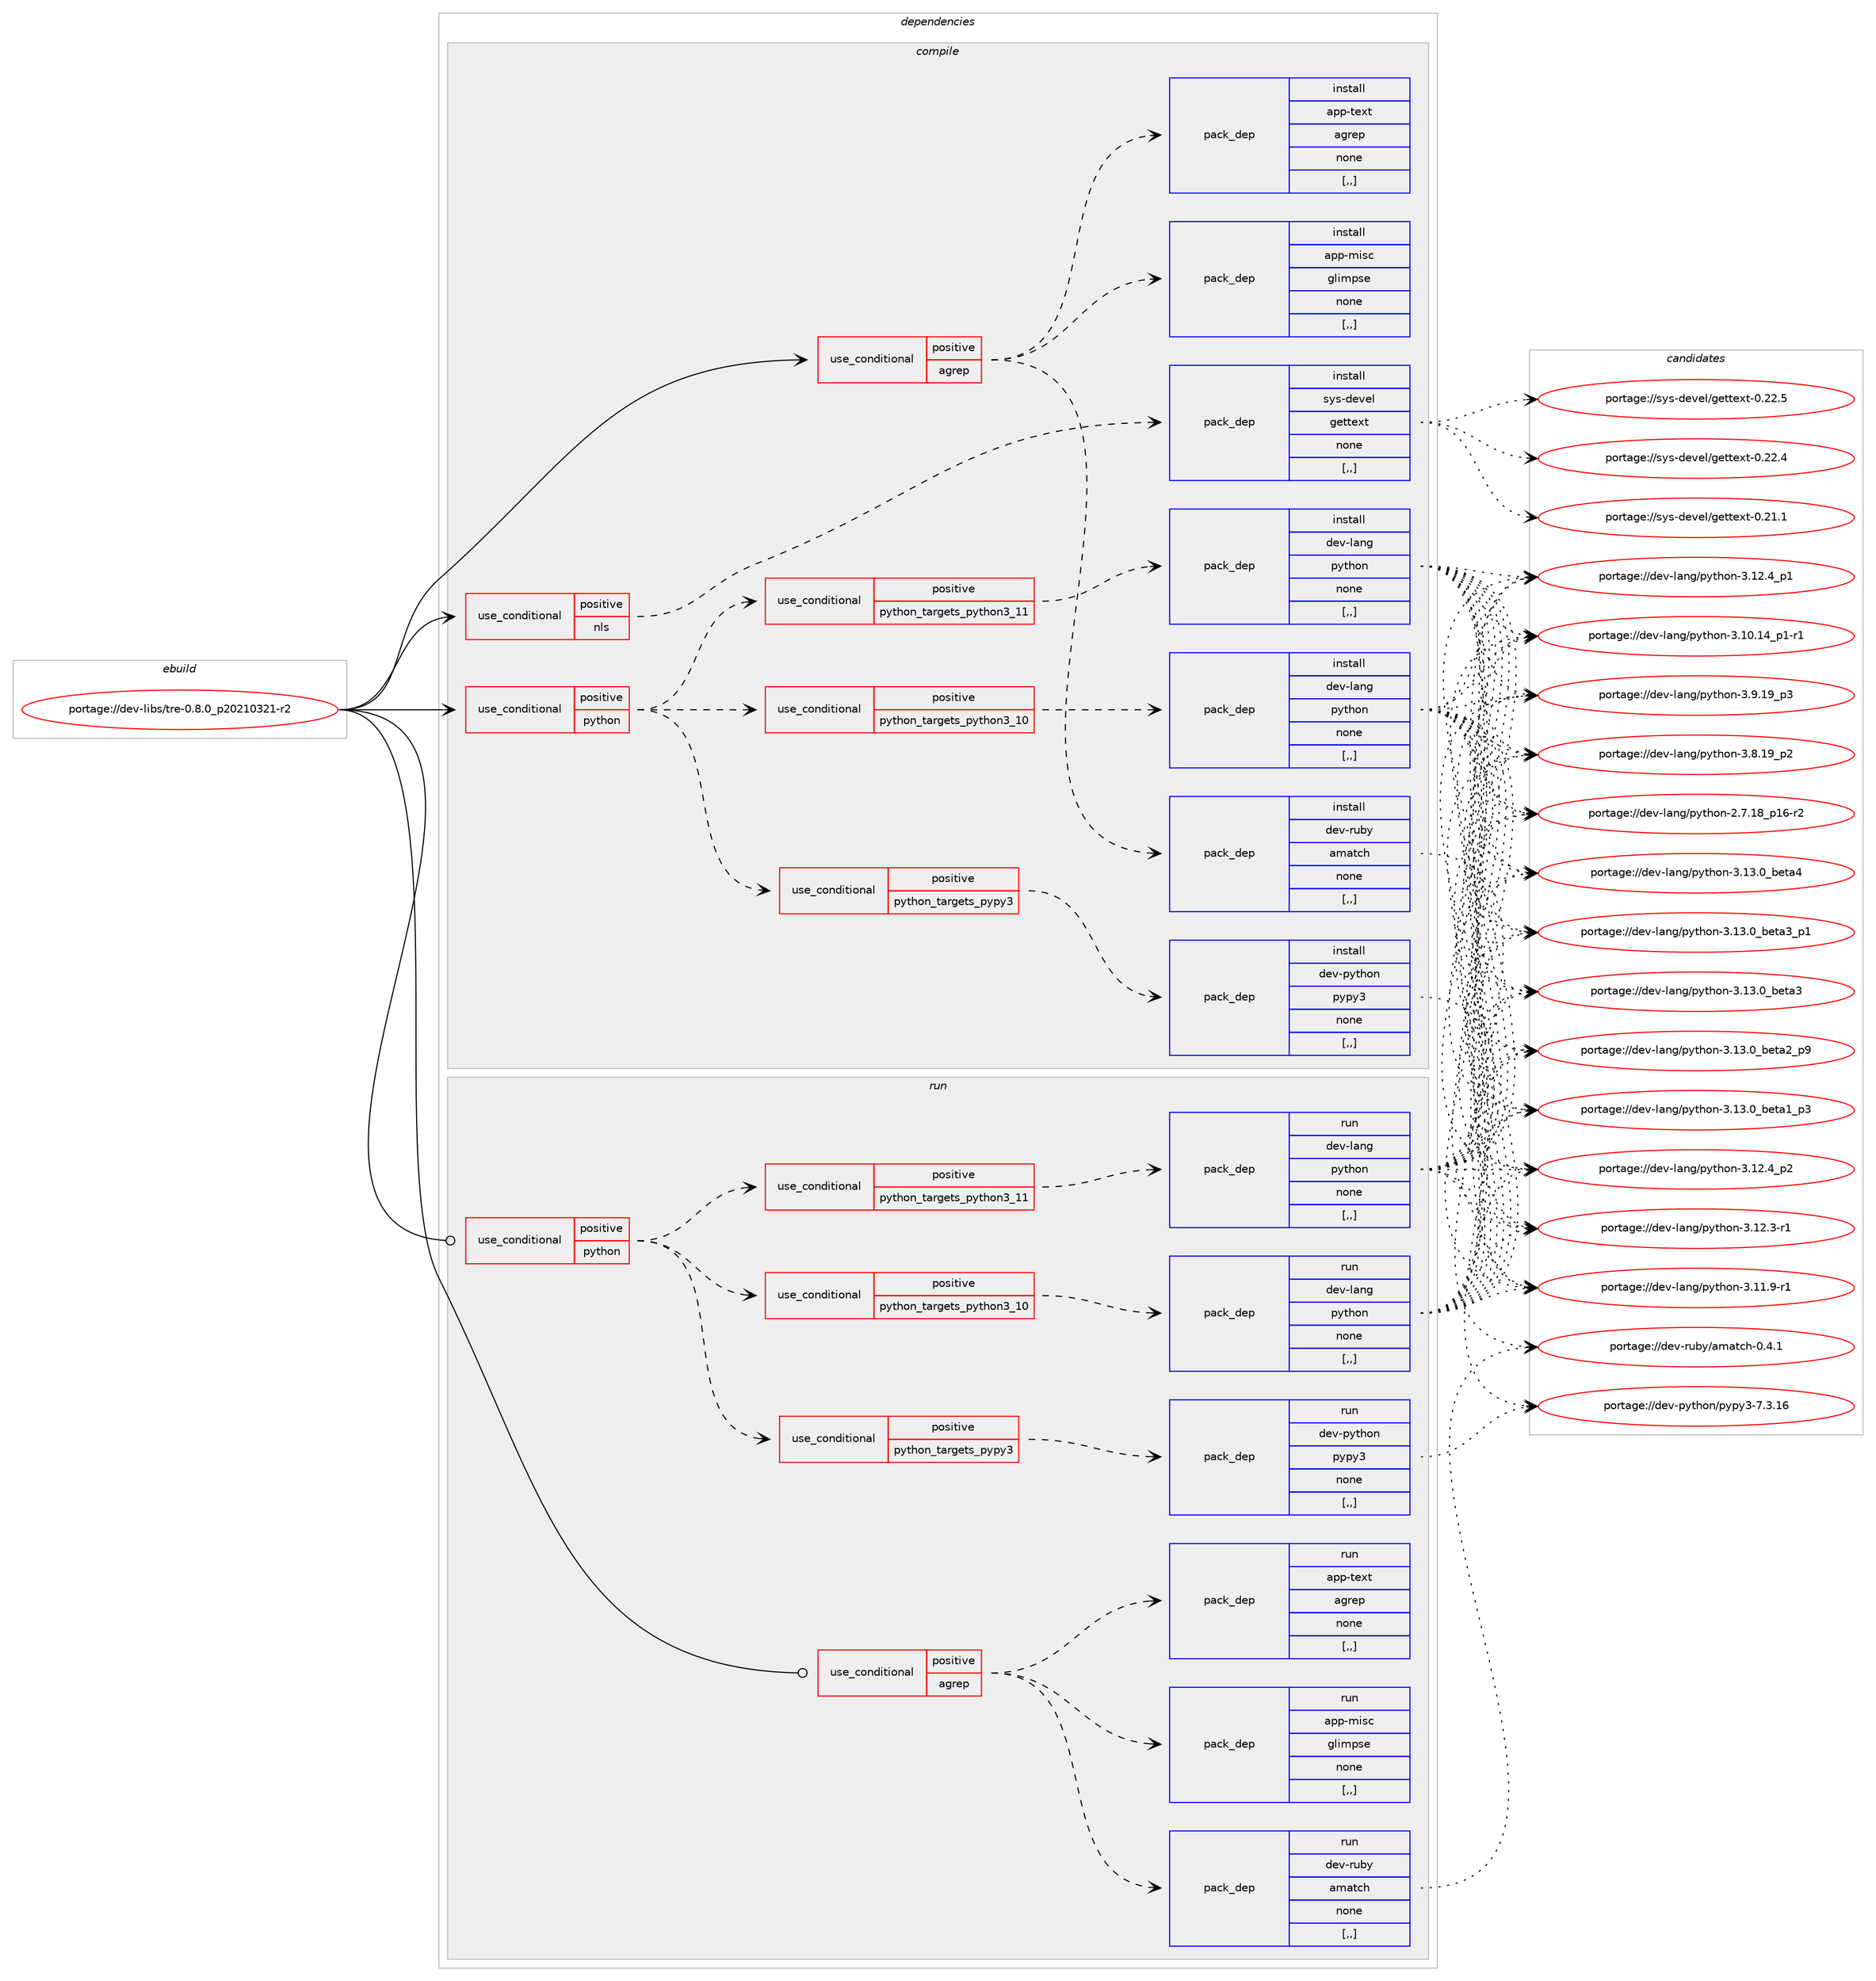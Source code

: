 digraph prolog {

# *************
# Graph options
# *************

newrank=true;
concentrate=true;
compound=true;
graph [rankdir=LR,fontname=Helvetica,fontsize=10,ranksep=1.5];#, ranksep=2.5, nodesep=0.2];
edge  [arrowhead=vee];
node  [fontname=Helvetica,fontsize=10];

# **********
# The ebuild
# **********

subgraph cluster_leftcol {
color=gray;
label=<<i>ebuild</i>>;
id [label="portage://dev-libs/tre-0.8.0_p20210321-r2", color=red, width=4, href="../dev-libs/tre-0.8.0_p20210321-r2.svg"];
}

# ****************
# The dependencies
# ****************

subgraph cluster_midcol {
color=gray;
label=<<i>dependencies</i>>;
subgraph cluster_compile {
fillcolor="#eeeeee";
style=filled;
label=<<i>compile</i>>;
subgraph cond28376 {
dependency114707 [label=<<TABLE BORDER="0" CELLBORDER="1" CELLSPACING="0" CELLPADDING="4"><TR><TD ROWSPAN="3" CELLPADDING="10">use_conditional</TD></TR><TR><TD>positive</TD></TR><TR><TD>agrep</TD></TR></TABLE>>, shape=none, color=red];
subgraph pack85132 {
dependency114708 [label=<<TABLE BORDER="0" CELLBORDER="1" CELLSPACING="0" CELLPADDING="4" WIDTH="220"><TR><TD ROWSPAN="6" CELLPADDING="30">pack_dep</TD></TR><TR><TD WIDTH="110">install</TD></TR><TR><TD>app-text</TD></TR><TR><TD>agrep</TD></TR><TR><TD>none</TD></TR><TR><TD>[,,]</TD></TR></TABLE>>, shape=none, color=blue];
}
dependency114707:e -> dependency114708:w [weight=20,style="dashed",arrowhead="vee"];
subgraph pack85133 {
dependency114709 [label=<<TABLE BORDER="0" CELLBORDER="1" CELLSPACING="0" CELLPADDING="4" WIDTH="220"><TR><TD ROWSPAN="6" CELLPADDING="30">pack_dep</TD></TR><TR><TD WIDTH="110">install</TD></TR><TR><TD>dev-ruby</TD></TR><TR><TD>amatch</TD></TR><TR><TD>none</TD></TR><TR><TD>[,,]</TD></TR></TABLE>>, shape=none, color=blue];
}
dependency114707:e -> dependency114709:w [weight=20,style="dashed",arrowhead="vee"];
subgraph pack85134 {
dependency114710 [label=<<TABLE BORDER="0" CELLBORDER="1" CELLSPACING="0" CELLPADDING="4" WIDTH="220"><TR><TD ROWSPAN="6" CELLPADDING="30">pack_dep</TD></TR><TR><TD WIDTH="110">install</TD></TR><TR><TD>app-misc</TD></TR><TR><TD>glimpse</TD></TR><TR><TD>none</TD></TR><TR><TD>[,,]</TD></TR></TABLE>>, shape=none, color=blue];
}
dependency114707:e -> dependency114710:w [weight=20,style="dashed",arrowhead="vee"];
}
id:e -> dependency114707:w [weight=20,style="solid",arrowhead="vee"];
subgraph cond28377 {
dependency114711 [label=<<TABLE BORDER="0" CELLBORDER="1" CELLSPACING="0" CELLPADDING="4"><TR><TD ROWSPAN="3" CELLPADDING="10">use_conditional</TD></TR><TR><TD>positive</TD></TR><TR><TD>nls</TD></TR></TABLE>>, shape=none, color=red];
subgraph pack85135 {
dependency114712 [label=<<TABLE BORDER="0" CELLBORDER="1" CELLSPACING="0" CELLPADDING="4" WIDTH="220"><TR><TD ROWSPAN="6" CELLPADDING="30">pack_dep</TD></TR><TR><TD WIDTH="110">install</TD></TR><TR><TD>sys-devel</TD></TR><TR><TD>gettext</TD></TR><TR><TD>none</TD></TR><TR><TD>[,,]</TD></TR></TABLE>>, shape=none, color=blue];
}
dependency114711:e -> dependency114712:w [weight=20,style="dashed",arrowhead="vee"];
}
id:e -> dependency114711:w [weight=20,style="solid",arrowhead="vee"];
subgraph cond28378 {
dependency114713 [label=<<TABLE BORDER="0" CELLBORDER="1" CELLSPACING="0" CELLPADDING="4"><TR><TD ROWSPAN="3" CELLPADDING="10">use_conditional</TD></TR><TR><TD>positive</TD></TR><TR><TD>python</TD></TR></TABLE>>, shape=none, color=red];
subgraph cond28379 {
dependency114714 [label=<<TABLE BORDER="0" CELLBORDER="1" CELLSPACING="0" CELLPADDING="4"><TR><TD ROWSPAN="3" CELLPADDING="10">use_conditional</TD></TR><TR><TD>positive</TD></TR><TR><TD>python_targets_pypy3</TD></TR></TABLE>>, shape=none, color=red];
subgraph pack85136 {
dependency114715 [label=<<TABLE BORDER="0" CELLBORDER="1" CELLSPACING="0" CELLPADDING="4" WIDTH="220"><TR><TD ROWSPAN="6" CELLPADDING="30">pack_dep</TD></TR><TR><TD WIDTH="110">install</TD></TR><TR><TD>dev-python</TD></TR><TR><TD>pypy3</TD></TR><TR><TD>none</TD></TR><TR><TD>[,,]</TD></TR></TABLE>>, shape=none, color=blue];
}
dependency114714:e -> dependency114715:w [weight=20,style="dashed",arrowhead="vee"];
}
dependency114713:e -> dependency114714:w [weight=20,style="dashed",arrowhead="vee"];
subgraph cond28380 {
dependency114716 [label=<<TABLE BORDER="0" CELLBORDER="1" CELLSPACING="0" CELLPADDING="4"><TR><TD ROWSPAN="3" CELLPADDING="10">use_conditional</TD></TR><TR><TD>positive</TD></TR><TR><TD>python_targets_python3_10</TD></TR></TABLE>>, shape=none, color=red];
subgraph pack85137 {
dependency114717 [label=<<TABLE BORDER="0" CELLBORDER="1" CELLSPACING="0" CELLPADDING="4" WIDTH="220"><TR><TD ROWSPAN="6" CELLPADDING="30">pack_dep</TD></TR><TR><TD WIDTH="110">install</TD></TR><TR><TD>dev-lang</TD></TR><TR><TD>python</TD></TR><TR><TD>none</TD></TR><TR><TD>[,,]</TD></TR></TABLE>>, shape=none, color=blue];
}
dependency114716:e -> dependency114717:w [weight=20,style="dashed",arrowhead="vee"];
}
dependency114713:e -> dependency114716:w [weight=20,style="dashed",arrowhead="vee"];
subgraph cond28381 {
dependency114718 [label=<<TABLE BORDER="0" CELLBORDER="1" CELLSPACING="0" CELLPADDING="4"><TR><TD ROWSPAN="3" CELLPADDING="10">use_conditional</TD></TR><TR><TD>positive</TD></TR><TR><TD>python_targets_python3_11</TD></TR></TABLE>>, shape=none, color=red];
subgraph pack85138 {
dependency114719 [label=<<TABLE BORDER="0" CELLBORDER="1" CELLSPACING="0" CELLPADDING="4" WIDTH="220"><TR><TD ROWSPAN="6" CELLPADDING="30">pack_dep</TD></TR><TR><TD WIDTH="110">install</TD></TR><TR><TD>dev-lang</TD></TR><TR><TD>python</TD></TR><TR><TD>none</TD></TR><TR><TD>[,,]</TD></TR></TABLE>>, shape=none, color=blue];
}
dependency114718:e -> dependency114719:w [weight=20,style="dashed",arrowhead="vee"];
}
dependency114713:e -> dependency114718:w [weight=20,style="dashed",arrowhead="vee"];
}
id:e -> dependency114713:w [weight=20,style="solid",arrowhead="vee"];
}
subgraph cluster_compileandrun {
fillcolor="#eeeeee";
style=filled;
label=<<i>compile and run</i>>;
}
subgraph cluster_run {
fillcolor="#eeeeee";
style=filled;
label=<<i>run</i>>;
subgraph cond28382 {
dependency114720 [label=<<TABLE BORDER="0" CELLBORDER="1" CELLSPACING="0" CELLPADDING="4"><TR><TD ROWSPAN="3" CELLPADDING="10">use_conditional</TD></TR><TR><TD>positive</TD></TR><TR><TD>agrep</TD></TR></TABLE>>, shape=none, color=red];
subgraph pack85139 {
dependency114721 [label=<<TABLE BORDER="0" CELLBORDER="1" CELLSPACING="0" CELLPADDING="4" WIDTH="220"><TR><TD ROWSPAN="6" CELLPADDING="30">pack_dep</TD></TR><TR><TD WIDTH="110">run</TD></TR><TR><TD>app-text</TD></TR><TR><TD>agrep</TD></TR><TR><TD>none</TD></TR><TR><TD>[,,]</TD></TR></TABLE>>, shape=none, color=blue];
}
dependency114720:e -> dependency114721:w [weight=20,style="dashed",arrowhead="vee"];
subgraph pack85140 {
dependency114722 [label=<<TABLE BORDER="0" CELLBORDER="1" CELLSPACING="0" CELLPADDING="4" WIDTH="220"><TR><TD ROWSPAN="6" CELLPADDING="30">pack_dep</TD></TR><TR><TD WIDTH="110">run</TD></TR><TR><TD>dev-ruby</TD></TR><TR><TD>amatch</TD></TR><TR><TD>none</TD></TR><TR><TD>[,,]</TD></TR></TABLE>>, shape=none, color=blue];
}
dependency114720:e -> dependency114722:w [weight=20,style="dashed",arrowhead="vee"];
subgraph pack85141 {
dependency114723 [label=<<TABLE BORDER="0" CELLBORDER="1" CELLSPACING="0" CELLPADDING="4" WIDTH="220"><TR><TD ROWSPAN="6" CELLPADDING="30">pack_dep</TD></TR><TR><TD WIDTH="110">run</TD></TR><TR><TD>app-misc</TD></TR><TR><TD>glimpse</TD></TR><TR><TD>none</TD></TR><TR><TD>[,,]</TD></TR></TABLE>>, shape=none, color=blue];
}
dependency114720:e -> dependency114723:w [weight=20,style="dashed",arrowhead="vee"];
}
id:e -> dependency114720:w [weight=20,style="solid",arrowhead="odot"];
subgraph cond28383 {
dependency114724 [label=<<TABLE BORDER="0" CELLBORDER="1" CELLSPACING="0" CELLPADDING="4"><TR><TD ROWSPAN="3" CELLPADDING="10">use_conditional</TD></TR><TR><TD>positive</TD></TR><TR><TD>python</TD></TR></TABLE>>, shape=none, color=red];
subgraph cond28384 {
dependency114725 [label=<<TABLE BORDER="0" CELLBORDER="1" CELLSPACING="0" CELLPADDING="4"><TR><TD ROWSPAN="3" CELLPADDING="10">use_conditional</TD></TR><TR><TD>positive</TD></TR><TR><TD>python_targets_pypy3</TD></TR></TABLE>>, shape=none, color=red];
subgraph pack85142 {
dependency114726 [label=<<TABLE BORDER="0" CELLBORDER="1" CELLSPACING="0" CELLPADDING="4" WIDTH="220"><TR><TD ROWSPAN="6" CELLPADDING="30">pack_dep</TD></TR><TR><TD WIDTH="110">run</TD></TR><TR><TD>dev-python</TD></TR><TR><TD>pypy3</TD></TR><TR><TD>none</TD></TR><TR><TD>[,,]</TD></TR></TABLE>>, shape=none, color=blue];
}
dependency114725:e -> dependency114726:w [weight=20,style="dashed",arrowhead="vee"];
}
dependency114724:e -> dependency114725:w [weight=20,style="dashed",arrowhead="vee"];
subgraph cond28385 {
dependency114727 [label=<<TABLE BORDER="0" CELLBORDER="1" CELLSPACING="0" CELLPADDING="4"><TR><TD ROWSPAN="3" CELLPADDING="10">use_conditional</TD></TR><TR><TD>positive</TD></TR><TR><TD>python_targets_python3_10</TD></TR></TABLE>>, shape=none, color=red];
subgraph pack85143 {
dependency114728 [label=<<TABLE BORDER="0" CELLBORDER="1" CELLSPACING="0" CELLPADDING="4" WIDTH="220"><TR><TD ROWSPAN="6" CELLPADDING="30">pack_dep</TD></TR><TR><TD WIDTH="110">run</TD></TR><TR><TD>dev-lang</TD></TR><TR><TD>python</TD></TR><TR><TD>none</TD></TR><TR><TD>[,,]</TD></TR></TABLE>>, shape=none, color=blue];
}
dependency114727:e -> dependency114728:w [weight=20,style="dashed",arrowhead="vee"];
}
dependency114724:e -> dependency114727:w [weight=20,style="dashed",arrowhead="vee"];
subgraph cond28386 {
dependency114729 [label=<<TABLE BORDER="0" CELLBORDER="1" CELLSPACING="0" CELLPADDING="4"><TR><TD ROWSPAN="3" CELLPADDING="10">use_conditional</TD></TR><TR><TD>positive</TD></TR><TR><TD>python_targets_python3_11</TD></TR></TABLE>>, shape=none, color=red];
subgraph pack85144 {
dependency114730 [label=<<TABLE BORDER="0" CELLBORDER="1" CELLSPACING="0" CELLPADDING="4" WIDTH="220"><TR><TD ROWSPAN="6" CELLPADDING="30">pack_dep</TD></TR><TR><TD WIDTH="110">run</TD></TR><TR><TD>dev-lang</TD></TR><TR><TD>python</TD></TR><TR><TD>none</TD></TR><TR><TD>[,,]</TD></TR></TABLE>>, shape=none, color=blue];
}
dependency114729:e -> dependency114730:w [weight=20,style="dashed",arrowhead="vee"];
}
dependency114724:e -> dependency114729:w [weight=20,style="dashed",arrowhead="vee"];
}
id:e -> dependency114724:w [weight=20,style="solid",arrowhead="odot"];
}
}

# **************
# The candidates
# **************

subgraph cluster_choices {
rank=same;
color=gray;
label=<<i>candidates</i>>;

subgraph choice85132 {
color=black;
nodesep=1;
}
subgraph choice85133 {
color=black;
nodesep=1;
choice100101118451141179812147971099711699104454846524649 [label="portage://dev-ruby/amatch-0.4.1", color=red, width=4,href="../dev-ruby/amatch-0.4.1.svg"];
dependency114709:e -> choice100101118451141179812147971099711699104454846524649:w [style=dotted,weight="100"];
}
subgraph choice85134 {
color=black;
nodesep=1;
}
subgraph choice85135 {
color=black;
nodesep=1;
choice115121115451001011181011084710310111611610112011645484650504653 [label="portage://sys-devel/gettext-0.22.5", color=red, width=4,href="../sys-devel/gettext-0.22.5.svg"];
choice115121115451001011181011084710310111611610112011645484650504652 [label="portage://sys-devel/gettext-0.22.4", color=red, width=4,href="../sys-devel/gettext-0.22.4.svg"];
choice115121115451001011181011084710310111611610112011645484650494649 [label="portage://sys-devel/gettext-0.21.1", color=red, width=4,href="../sys-devel/gettext-0.21.1.svg"];
dependency114712:e -> choice115121115451001011181011084710310111611610112011645484650504653:w [style=dotted,weight="100"];
dependency114712:e -> choice115121115451001011181011084710310111611610112011645484650504652:w [style=dotted,weight="100"];
dependency114712:e -> choice115121115451001011181011084710310111611610112011645484650494649:w [style=dotted,weight="100"];
}
subgraph choice85136 {
color=black;
nodesep=1;
choice10010111845112121116104111110471121211121215145554651464954 [label="portage://dev-python/pypy3-7.3.16", color=red, width=4,href="../dev-python/pypy3-7.3.16.svg"];
dependency114715:e -> choice10010111845112121116104111110471121211121215145554651464954:w [style=dotted,weight="100"];
}
subgraph choice85137 {
color=black;
nodesep=1;
choice1001011184510897110103471121211161041111104551464951464895981011169752 [label="portage://dev-lang/python-3.13.0_beta4", color=red, width=4,href="../dev-lang/python-3.13.0_beta4.svg"];
choice10010111845108971101034711212111610411111045514649514648959810111697519511249 [label="portage://dev-lang/python-3.13.0_beta3_p1", color=red, width=4,href="../dev-lang/python-3.13.0_beta3_p1.svg"];
choice1001011184510897110103471121211161041111104551464951464895981011169751 [label="portage://dev-lang/python-3.13.0_beta3", color=red, width=4,href="../dev-lang/python-3.13.0_beta3.svg"];
choice10010111845108971101034711212111610411111045514649514648959810111697509511257 [label="portage://dev-lang/python-3.13.0_beta2_p9", color=red, width=4,href="../dev-lang/python-3.13.0_beta2_p9.svg"];
choice10010111845108971101034711212111610411111045514649514648959810111697499511251 [label="portage://dev-lang/python-3.13.0_beta1_p3", color=red, width=4,href="../dev-lang/python-3.13.0_beta1_p3.svg"];
choice100101118451089711010347112121116104111110455146495046529511250 [label="portage://dev-lang/python-3.12.4_p2", color=red, width=4,href="../dev-lang/python-3.12.4_p2.svg"];
choice100101118451089711010347112121116104111110455146495046529511249 [label="portage://dev-lang/python-3.12.4_p1", color=red, width=4,href="../dev-lang/python-3.12.4_p1.svg"];
choice100101118451089711010347112121116104111110455146495046514511449 [label="portage://dev-lang/python-3.12.3-r1", color=red, width=4,href="../dev-lang/python-3.12.3-r1.svg"];
choice100101118451089711010347112121116104111110455146494946574511449 [label="portage://dev-lang/python-3.11.9-r1", color=red, width=4,href="../dev-lang/python-3.11.9-r1.svg"];
choice100101118451089711010347112121116104111110455146494846495295112494511449 [label="portage://dev-lang/python-3.10.14_p1-r1", color=red, width=4,href="../dev-lang/python-3.10.14_p1-r1.svg"];
choice100101118451089711010347112121116104111110455146574649579511251 [label="portage://dev-lang/python-3.9.19_p3", color=red, width=4,href="../dev-lang/python-3.9.19_p3.svg"];
choice100101118451089711010347112121116104111110455146564649579511250 [label="portage://dev-lang/python-3.8.19_p2", color=red, width=4,href="../dev-lang/python-3.8.19_p2.svg"];
choice100101118451089711010347112121116104111110455046554649569511249544511450 [label="portage://dev-lang/python-2.7.18_p16-r2", color=red, width=4,href="../dev-lang/python-2.7.18_p16-r2.svg"];
dependency114717:e -> choice1001011184510897110103471121211161041111104551464951464895981011169752:w [style=dotted,weight="100"];
dependency114717:e -> choice10010111845108971101034711212111610411111045514649514648959810111697519511249:w [style=dotted,weight="100"];
dependency114717:e -> choice1001011184510897110103471121211161041111104551464951464895981011169751:w [style=dotted,weight="100"];
dependency114717:e -> choice10010111845108971101034711212111610411111045514649514648959810111697509511257:w [style=dotted,weight="100"];
dependency114717:e -> choice10010111845108971101034711212111610411111045514649514648959810111697499511251:w [style=dotted,weight="100"];
dependency114717:e -> choice100101118451089711010347112121116104111110455146495046529511250:w [style=dotted,weight="100"];
dependency114717:e -> choice100101118451089711010347112121116104111110455146495046529511249:w [style=dotted,weight="100"];
dependency114717:e -> choice100101118451089711010347112121116104111110455146495046514511449:w [style=dotted,weight="100"];
dependency114717:e -> choice100101118451089711010347112121116104111110455146494946574511449:w [style=dotted,weight="100"];
dependency114717:e -> choice100101118451089711010347112121116104111110455146494846495295112494511449:w [style=dotted,weight="100"];
dependency114717:e -> choice100101118451089711010347112121116104111110455146574649579511251:w [style=dotted,weight="100"];
dependency114717:e -> choice100101118451089711010347112121116104111110455146564649579511250:w [style=dotted,weight="100"];
dependency114717:e -> choice100101118451089711010347112121116104111110455046554649569511249544511450:w [style=dotted,weight="100"];
}
subgraph choice85138 {
color=black;
nodesep=1;
choice1001011184510897110103471121211161041111104551464951464895981011169752 [label="portage://dev-lang/python-3.13.0_beta4", color=red, width=4,href="../dev-lang/python-3.13.0_beta4.svg"];
choice10010111845108971101034711212111610411111045514649514648959810111697519511249 [label="portage://dev-lang/python-3.13.0_beta3_p1", color=red, width=4,href="../dev-lang/python-3.13.0_beta3_p1.svg"];
choice1001011184510897110103471121211161041111104551464951464895981011169751 [label="portage://dev-lang/python-3.13.0_beta3", color=red, width=4,href="../dev-lang/python-3.13.0_beta3.svg"];
choice10010111845108971101034711212111610411111045514649514648959810111697509511257 [label="portage://dev-lang/python-3.13.0_beta2_p9", color=red, width=4,href="../dev-lang/python-3.13.0_beta2_p9.svg"];
choice10010111845108971101034711212111610411111045514649514648959810111697499511251 [label="portage://dev-lang/python-3.13.0_beta1_p3", color=red, width=4,href="../dev-lang/python-3.13.0_beta1_p3.svg"];
choice100101118451089711010347112121116104111110455146495046529511250 [label="portage://dev-lang/python-3.12.4_p2", color=red, width=4,href="../dev-lang/python-3.12.4_p2.svg"];
choice100101118451089711010347112121116104111110455146495046529511249 [label="portage://dev-lang/python-3.12.4_p1", color=red, width=4,href="../dev-lang/python-3.12.4_p1.svg"];
choice100101118451089711010347112121116104111110455146495046514511449 [label="portage://dev-lang/python-3.12.3-r1", color=red, width=4,href="../dev-lang/python-3.12.3-r1.svg"];
choice100101118451089711010347112121116104111110455146494946574511449 [label="portage://dev-lang/python-3.11.9-r1", color=red, width=4,href="../dev-lang/python-3.11.9-r1.svg"];
choice100101118451089711010347112121116104111110455146494846495295112494511449 [label="portage://dev-lang/python-3.10.14_p1-r1", color=red, width=4,href="../dev-lang/python-3.10.14_p1-r1.svg"];
choice100101118451089711010347112121116104111110455146574649579511251 [label="portage://dev-lang/python-3.9.19_p3", color=red, width=4,href="../dev-lang/python-3.9.19_p3.svg"];
choice100101118451089711010347112121116104111110455146564649579511250 [label="portage://dev-lang/python-3.8.19_p2", color=red, width=4,href="../dev-lang/python-3.8.19_p2.svg"];
choice100101118451089711010347112121116104111110455046554649569511249544511450 [label="portage://dev-lang/python-2.7.18_p16-r2", color=red, width=4,href="../dev-lang/python-2.7.18_p16-r2.svg"];
dependency114719:e -> choice1001011184510897110103471121211161041111104551464951464895981011169752:w [style=dotted,weight="100"];
dependency114719:e -> choice10010111845108971101034711212111610411111045514649514648959810111697519511249:w [style=dotted,weight="100"];
dependency114719:e -> choice1001011184510897110103471121211161041111104551464951464895981011169751:w [style=dotted,weight="100"];
dependency114719:e -> choice10010111845108971101034711212111610411111045514649514648959810111697509511257:w [style=dotted,weight="100"];
dependency114719:e -> choice10010111845108971101034711212111610411111045514649514648959810111697499511251:w [style=dotted,weight="100"];
dependency114719:e -> choice100101118451089711010347112121116104111110455146495046529511250:w [style=dotted,weight="100"];
dependency114719:e -> choice100101118451089711010347112121116104111110455146495046529511249:w [style=dotted,weight="100"];
dependency114719:e -> choice100101118451089711010347112121116104111110455146495046514511449:w [style=dotted,weight="100"];
dependency114719:e -> choice100101118451089711010347112121116104111110455146494946574511449:w [style=dotted,weight="100"];
dependency114719:e -> choice100101118451089711010347112121116104111110455146494846495295112494511449:w [style=dotted,weight="100"];
dependency114719:e -> choice100101118451089711010347112121116104111110455146574649579511251:w [style=dotted,weight="100"];
dependency114719:e -> choice100101118451089711010347112121116104111110455146564649579511250:w [style=dotted,weight="100"];
dependency114719:e -> choice100101118451089711010347112121116104111110455046554649569511249544511450:w [style=dotted,weight="100"];
}
subgraph choice85139 {
color=black;
nodesep=1;
}
subgraph choice85140 {
color=black;
nodesep=1;
choice100101118451141179812147971099711699104454846524649 [label="portage://dev-ruby/amatch-0.4.1", color=red, width=4,href="../dev-ruby/amatch-0.4.1.svg"];
dependency114722:e -> choice100101118451141179812147971099711699104454846524649:w [style=dotted,weight="100"];
}
subgraph choice85141 {
color=black;
nodesep=1;
}
subgraph choice85142 {
color=black;
nodesep=1;
choice10010111845112121116104111110471121211121215145554651464954 [label="portage://dev-python/pypy3-7.3.16", color=red, width=4,href="../dev-python/pypy3-7.3.16.svg"];
dependency114726:e -> choice10010111845112121116104111110471121211121215145554651464954:w [style=dotted,weight="100"];
}
subgraph choice85143 {
color=black;
nodesep=1;
choice1001011184510897110103471121211161041111104551464951464895981011169752 [label="portage://dev-lang/python-3.13.0_beta4", color=red, width=4,href="../dev-lang/python-3.13.0_beta4.svg"];
choice10010111845108971101034711212111610411111045514649514648959810111697519511249 [label="portage://dev-lang/python-3.13.0_beta3_p1", color=red, width=4,href="../dev-lang/python-3.13.0_beta3_p1.svg"];
choice1001011184510897110103471121211161041111104551464951464895981011169751 [label="portage://dev-lang/python-3.13.0_beta3", color=red, width=4,href="../dev-lang/python-3.13.0_beta3.svg"];
choice10010111845108971101034711212111610411111045514649514648959810111697509511257 [label="portage://dev-lang/python-3.13.0_beta2_p9", color=red, width=4,href="../dev-lang/python-3.13.0_beta2_p9.svg"];
choice10010111845108971101034711212111610411111045514649514648959810111697499511251 [label="portage://dev-lang/python-3.13.0_beta1_p3", color=red, width=4,href="../dev-lang/python-3.13.0_beta1_p3.svg"];
choice100101118451089711010347112121116104111110455146495046529511250 [label="portage://dev-lang/python-3.12.4_p2", color=red, width=4,href="../dev-lang/python-3.12.4_p2.svg"];
choice100101118451089711010347112121116104111110455146495046529511249 [label="portage://dev-lang/python-3.12.4_p1", color=red, width=4,href="../dev-lang/python-3.12.4_p1.svg"];
choice100101118451089711010347112121116104111110455146495046514511449 [label="portage://dev-lang/python-3.12.3-r1", color=red, width=4,href="../dev-lang/python-3.12.3-r1.svg"];
choice100101118451089711010347112121116104111110455146494946574511449 [label="portage://dev-lang/python-3.11.9-r1", color=red, width=4,href="../dev-lang/python-3.11.9-r1.svg"];
choice100101118451089711010347112121116104111110455146494846495295112494511449 [label="portage://dev-lang/python-3.10.14_p1-r1", color=red, width=4,href="../dev-lang/python-3.10.14_p1-r1.svg"];
choice100101118451089711010347112121116104111110455146574649579511251 [label="portage://dev-lang/python-3.9.19_p3", color=red, width=4,href="../dev-lang/python-3.9.19_p3.svg"];
choice100101118451089711010347112121116104111110455146564649579511250 [label="portage://dev-lang/python-3.8.19_p2", color=red, width=4,href="../dev-lang/python-3.8.19_p2.svg"];
choice100101118451089711010347112121116104111110455046554649569511249544511450 [label="portage://dev-lang/python-2.7.18_p16-r2", color=red, width=4,href="../dev-lang/python-2.7.18_p16-r2.svg"];
dependency114728:e -> choice1001011184510897110103471121211161041111104551464951464895981011169752:w [style=dotted,weight="100"];
dependency114728:e -> choice10010111845108971101034711212111610411111045514649514648959810111697519511249:w [style=dotted,weight="100"];
dependency114728:e -> choice1001011184510897110103471121211161041111104551464951464895981011169751:w [style=dotted,weight="100"];
dependency114728:e -> choice10010111845108971101034711212111610411111045514649514648959810111697509511257:w [style=dotted,weight="100"];
dependency114728:e -> choice10010111845108971101034711212111610411111045514649514648959810111697499511251:w [style=dotted,weight="100"];
dependency114728:e -> choice100101118451089711010347112121116104111110455146495046529511250:w [style=dotted,weight="100"];
dependency114728:e -> choice100101118451089711010347112121116104111110455146495046529511249:w [style=dotted,weight="100"];
dependency114728:e -> choice100101118451089711010347112121116104111110455146495046514511449:w [style=dotted,weight="100"];
dependency114728:e -> choice100101118451089711010347112121116104111110455146494946574511449:w [style=dotted,weight="100"];
dependency114728:e -> choice100101118451089711010347112121116104111110455146494846495295112494511449:w [style=dotted,weight="100"];
dependency114728:e -> choice100101118451089711010347112121116104111110455146574649579511251:w [style=dotted,weight="100"];
dependency114728:e -> choice100101118451089711010347112121116104111110455146564649579511250:w [style=dotted,weight="100"];
dependency114728:e -> choice100101118451089711010347112121116104111110455046554649569511249544511450:w [style=dotted,weight="100"];
}
subgraph choice85144 {
color=black;
nodesep=1;
choice1001011184510897110103471121211161041111104551464951464895981011169752 [label="portage://dev-lang/python-3.13.0_beta4", color=red, width=4,href="../dev-lang/python-3.13.0_beta4.svg"];
choice10010111845108971101034711212111610411111045514649514648959810111697519511249 [label="portage://dev-lang/python-3.13.0_beta3_p1", color=red, width=4,href="../dev-lang/python-3.13.0_beta3_p1.svg"];
choice1001011184510897110103471121211161041111104551464951464895981011169751 [label="portage://dev-lang/python-3.13.0_beta3", color=red, width=4,href="../dev-lang/python-3.13.0_beta3.svg"];
choice10010111845108971101034711212111610411111045514649514648959810111697509511257 [label="portage://dev-lang/python-3.13.0_beta2_p9", color=red, width=4,href="../dev-lang/python-3.13.0_beta2_p9.svg"];
choice10010111845108971101034711212111610411111045514649514648959810111697499511251 [label="portage://dev-lang/python-3.13.0_beta1_p3", color=red, width=4,href="../dev-lang/python-3.13.0_beta1_p3.svg"];
choice100101118451089711010347112121116104111110455146495046529511250 [label="portage://dev-lang/python-3.12.4_p2", color=red, width=4,href="../dev-lang/python-3.12.4_p2.svg"];
choice100101118451089711010347112121116104111110455146495046529511249 [label="portage://dev-lang/python-3.12.4_p1", color=red, width=4,href="../dev-lang/python-3.12.4_p1.svg"];
choice100101118451089711010347112121116104111110455146495046514511449 [label="portage://dev-lang/python-3.12.3-r1", color=red, width=4,href="../dev-lang/python-3.12.3-r1.svg"];
choice100101118451089711010347112121116104111110455146494946574511449 [label="portage://dev-lang/python-3.11.9-r1", color=red, width=4,href="../dev-lang/python-3.11.9-r1.svg"];
choice100101118451089711010347112121116104111110455146494846495295112494511449 [label="portage://dev-lang/python-3.10.14_p1-r1", color=red, width=4,href="../dev-lang/python-3.10.14_p1-r1.svg"];
choice100101118451089711010347112121116104111110455146574649579511251 [label="portage://dev-lang/python-3.9.19_p3", color=red, width=4,href="../dev-lang/python-3.9.19_p3.svg"];
choice100101118451089711010347112121116104111110455146564649579511250 [label="portage://dev-lang/python-3.8.19_p2", color=red, width=4,href="../dev-lang/python-3.8.19_p2.svg"];
choice100101118451089711010347112121116104111110455046554649569511249544511450 [label="portage://dev-lang/python-2.7.18_p16-r2", color=red, width=4,href="../dev-lang/python-2.7.18_p16-r2.svg"];
dependency114730:e -> choice1001011184510897110103471121211161041111104551464951464895981011169752:w [style=dotted,weight="100"];
dependency114730:e -> choice10010111845108971101034711212111610411111045514649514648959810111697519511249:w [style=dotted,weight="100"];
dependency114730:e -> choice1001011184510897110103471121211161041111104551464951464895981011169751:w [style=dotted,weight="100"];
dependency114730:e -> choice10010111845108971101034711212111610411111045514649514648959810111697509511257:w [style=dotted,weight="100"];
dependency114730:e -> choice10010111845108971101034711212111610411111045514649514648959810111697499511251:w [style=dotted,weight="100"];
dependency114730:e -> choice100101118451089711010347112121116104111110455146495046529511250:w [style=dotted,weight="100"];
dependency114730:e -> choice100101118451089711010347112121116104111110455146495046529511249:w [style=dotted,weight="100"];
dependency114730:e -> choice100101118451089711010347112121116104111110455146495046514511449:w [style=dotted,weight="100"];
dependency114730:e -> choice100101118451089711010347112121116104111110455146494946574511449:w [style=dotted,weight="100"];
dependency114730:e -> choice100101118451089711010347112121116104111110455146494846495295112494511449:w [style=dotted,weight="100"];
dependency114730:e -> choice100101118451089711010347112121116104111110455146574649579511251:w [style=dotted,weight="100"];
dependency114730:e -> choice100101118451089711010347112121116104111110455146564649579511250:w [style=dotted,weight="100"];
dependency114730:e -> choice100101118451089711010347112121116104111110455046554649569511249544511450:w [style=dotted,weight="100"];
}
}

}
